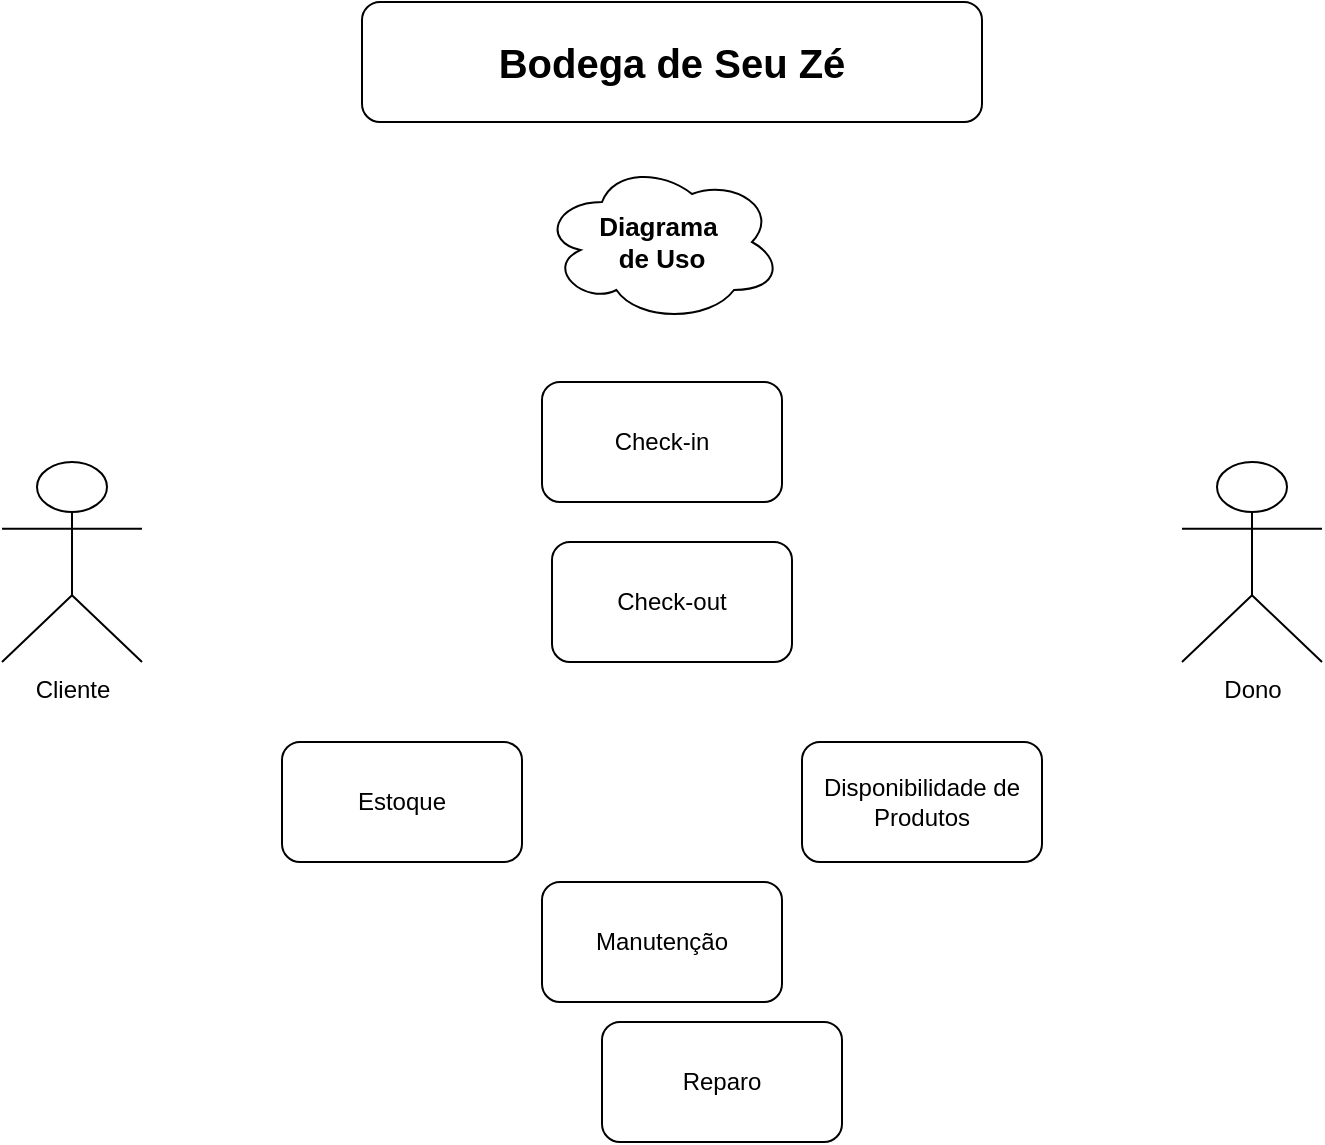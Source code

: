 <mxfile version="26.1.0" pages="5">
  <diagram name="Diagrama de uso" id="Dri4ST9QpF148099Q7ri">
    <mxGraphModel dx="1737" dy="2111" grid="1" gridSize="10" guides="1" tooltips="1" connect="1" arrows="1" fold="1" page="1" pageScale="1" pageWidth="827" pageHeight="1169" math="0" shadow="0">
      <root>
        <mxCell id="0" />
        <mxCell id="1" parent="0" />
        <mxCell id="58LR6_WjlATcZgtOVcSv-1" value="Cliente" style="shape=umlActor;verticalLabelPosition=bottom;verticalAlign=top;html=1;outlineConnect=0;" vertex="1" parent="1">
          <mxGeometry x="50" y="-810" width="70" height="100" as="geometry" />
        </mxCell>
        <mxCell id="58LR6_WjlATcZgtOVcSv-3" value="&lt;b&gt;&lt;font style=&quot;font-size: 20px;&quot;&gt;Bodega de Seu Zé&lt;/font&gt;&lt;/b&gt;" style="rounded=1;whiteSpace=wrap;html=1;" vertex="1" parent="1">
          <mxGeometry x="230" y="-1040" width="310" height="60" as="geometry" />
        </mxCell>
        <mxCell id="58LR6_WjlATcZgtOVcSv-4" value="Dono" style="shape=umlActor;verticalLabelPosition=bottom;verticalAlign=top;html=1;outlineConnect=0;" vertex="1" parent="1">
          <mxGeometry x="640" y="-810" width="70" height="100" as="geometry" />
        </mxCell>
        <mxCell id="58LR6_WjlATcZgtOVcSv-5" value="&lt;b&gt;&lt;font style=&quot;font-size: 13px;&quot;&gt;Diagrama&amp;nbsp;&lt;/font&gt;&lt;/b&gt;&lt;div&gt;&lt;b&gt;&lt;font style=&quot;font-size: 13px;&quot;&gt;de&amp;nbsp;&lt;/font&gt;&lt;/b&gt;&lt;b style=&quot;background-color: transparent; color: light-dark(rgb(0, 0, 0), rgb(255, 255, 255));&quot;&gt;&lt;font style=&quot;font-size: 13px;&quot;&gt;Uso&lt;/font&gt;&lt;/b&gt;&lt;/div&gt;" style="ellipse;shape=cloud;whiteSpace=wrap;html=1;" vertex="1" parent="1">
          <mxGeometry x="320" y="-960" width="120" height="80" as="geometry" />
        </mxCell>
        <mxCell id="58LR6_WjlATcZgtOVcSv-6" value="Check-in" style="rounded=1;whiteSpace=wrap;html=1;" vertex="1" parent="1">
          <mxGeometry x="320" y="-850" width="120" height="60" as="geometry" />
        </mxCell>
        <mxCell id="58LR6_WjlATcZgtOVcSv-7" value="Check-out" style="rounded=1;whiteSpace=wrap;html=1;" vertex="1" parent="1">
          <mxGeometry x="325" y="-770" width="120" height="60" as="geometry" />
        </mxCell>
        <mxCell id="58LR6_WjlATcZgtOVcSv-8" value="Estoque" style="rounded=1;whiteSpace=wrap;html=1;" vertex="1" parent="1">
          <mxGeometry x="190" y="-670" width="120" height="60" as="geometry" />
        </mxCell>
        <mxCell id="58LR6_WjlATcZgtOVcSv-9" value="Disponibilidade de&lt;div&gt;Produtos&lt;/div&gt;" style="rounded=1;whiteSpace=wrap;html=1;" vertex="1" parent="1">
          <mxGeometry x="450" y="-670" width="120" height="60" as="geometry" />
        </mxCell>
        <mxCell id="58LR6_WjlATcZgtOVcSv-12" value="Manutenção" style="rounded=1;whiteSpace=wrap;html=1;" vertex="1" parent="1">
          <mxGeometry x="320" y="-600" width="120" height="60" as="geometry" />
        </mxCell>
        <mxCell id="58LR6_WjlATcZgtOVcSv-13" value="Reparo" style="rounded=1;whiteSpace=wrap;html=1;" vertex="1" parent="1">
          <mxGeometry x="350" y="-530" width="120" height="60" as="geometry" />
        </mxCell>
      </root>
    </mxGraphModel>
  </diagram>
  <diagram id="pAebifFPhIeEuVFn26p7" name="Sistema de Caixa Eletrônico">
    <mxGraphModel dx="1042" dy="565" grid="1" gridSize="10" guides="1" tooltips="1" connect="1" arrows="1" fold="1" page="1" pageScale="1" pageWidth="827" pageHeight="1169" math="0" shadow="0">
      <root>
        <mxCell id="0" />
        <mxCell id="1" parent="0" />
        <mxCell id="0wuUQczXKdUuu9wCgXii-3" value="&lt;b&gt;Cliente&lt;/b&gt;" style="shape=umlActor;verticalLabelPosition=bottom;verticalAlign=top;html=1;outlineConnect=0;fillColor=light-dark(#ff3333, #ededed);" parent="1" vertex="1">
          <mxGeometry x="80" y="200" width="70" height="130" as="geometry" />
        </mxCell>
        <mxCell id="0wuUQczXKdUuu9wCgXii-22" value="" style="rounded=0;whiteSpace=wrap;html=1;rotation=90;" parent="1" vertex="1">
          <mxGeometry x="100" y="175" width="620" height="305" as="geometry" />
        </mxCell>
        <mxCell id="0wuUQczXKdUuu9wCgXii-4" value="&lt;b&gt;&lt;font style=&quot;color: rgb(255, 255, 255);&quot;&gt;Checar saldo&lt;/font&gt;&lt;/b&gt;" style="ellipse;whiteSpace=wrap;html=1;fillColor=light-dark(#FF3333,var(--ge-dark-color, #121212));" parent="1" vertex="1">
          <mxGeometry x="354" y="80" width="120" height="80" as="geometry" />
        </mxCell>
        <mxCell id="0wuUQczXKdUuu9wCgXii-5" value="&lt;b&gt;&lt;font style=&quot;color: rgb(255, 255, 255);&quot;&gt;Depositar&lt;/font&gt;&lt;/b&gt;" style="ellipse;whiteSpace=wrap;html=1;fillColor=light-dark(#FF3333,var(--ge-dark-color, #121212));" parent="1" vertex="1">
          <mxGeometry x="354" y="170" width="120" height="80" as="geometry" />
        </mxCell>
        <mxCell id="0wuUQczXKdUuu9wCgXii-7" value="&lt;b&gt;&lt;font style=&quot;color: rgb(255, 255, 255);&quot;&gt;Sacar&lt;/font&gt;&lt;/b&gt;" style="ellipse;whiteSpace=wrap;html=1;fillColor=light-dark(#FF3333,var(--ge-dark-color, #121212));" parent="1" vertex="1">
          <mxGeometry x="354" y="260" width="120" height="80" as="geometry" />
        </mxCell>
        <mxCell id="0wuUQczXKdUuu9wCgXii-8" value="&lt;b&gt;&lt;font style=&quot;color: rgb(255, 255, 255);&quot;&gt;Transferir&lt;/font&gt;&lt;/b&gt;" style="ellipse;whiteSpace=wrap;html=1;fillColor=light-dark(#FF3333,var(--ge-dark-color, #121212));strokeColor=light-dark(#f9f1f1, #ededed);" parent="1" vertex="1">
          <mxGeometry x="354" y="350" width="120" height="80" as="geometry" />
        </mxCell>
        <mxCell id="0wuUQczXKdUuu9wCgXii-9" value="&lt;font style=&quot;font-size: 18px;&quot;&gt;Sistema de Caixa Eletrônico&lt;/font&gt;" style="text;strokeColor=none;fillColor=none;html=1;fontSize=24;fontStyle=1;verticalAlign=middle;align=center;" parent="1" vertex="1">
          <mxGeometry x="364" y="30" width="100" height="40" as="geometry" />
        </mxCell>
        <mxCell id="0wuUQczXKdUuu9wCgXii-10" value="" style="endArrow=none;html=1;rounded=0;entryX=-0.01;entryY=0.725;entryDx=0;entryDy=0;entryPerimeter=0;" parent="1" target="0wuUQczXKdUuu9wCgXii-4" edge="1">
          <mxGeometry width="50" height="50" relative="1" as="geometry">
            <mxPoint x="150" y="245" as="sourcePoint" />
            <mxPoint x="200" y="195" as="targetPoint" />
          </mxGeometry>
        </mxCell>
        <mxCell id="0wuUQczXKdUuu9wCgXii-11" value="" style="endArrow=none;html=1;rounded=0;entryX=0;entryY=0.5;entryDx=0;entryDy=0;" parent="1" source="0wuUQczXKdUuu9wCgXii-3" target="0wuUQczXKdUuu9wCgXii-5" edge="1">
          <mxGeometry width="50" height="50" relative="1" as="geometry">
            <mxPoint x="390" y="230" as="sourcePoint" />
            <mxPoint x="440" y="180" as="targetPoint" />
          </mxGeometry>
        </mxCell>
        <mxCell id="0wuUQczXKdUuu9wCgXii-12" value="" style="endArrow=none;html=1;rounded=0;entryX=0.01;entryY=0.425;entryDx=0;entryDy=0;entryPerimeter=0;" parent="1" source="0wuUQczXKdUuu9wCgXii-3" target="0wuUQczXKdUuu9wCgXii-7" edge="1">
          <mxGeometry width="50" height="50" relative="1" as="geometry">
            <mxPoint x="160" y="290" as="sourcePoint" />
            <mxPoint x="330" y="320" as="targetPoint" />
          </mxGeometry>
        </mxCell>
        <mxCell id="0wuUQczXKdUuu9wCgXii-13" value="" style="endArrow=none;html=1;rounded=0;entryX=0.023;entryY=0.42;entryDx=0;entryDy=0;entryPerimeter=0;" parent="1" target="0wuUQczXKdUuu9wCgXii-8" edge="1">
          <mxGeometry width="50" height="50" relative="1" as="geometry">
            <mxPoint x="150" y="280" as="sourcePoint" />
            <mxPoint x="270" y="330" as="targetPoint" />
          </mxGeometry>
        </mxCell>
        <mxCell id="0wuUQczXKdUuu9wCgXii-15" value="&lt;b&gt;Banco&lt;/b&gt;" style="shape=umlActor;verticalLabelPosition=bottom;verticalAlign=top;html=1;outlineConnect=0;fillColor=light-dark(#ff3333, #ededed);" parent="1" vertex="1">
          <mxGeometry x="660" y="270" width="60" height="110" as="geometry" />
        </mxCell>
        <mxCell id="0wuUQczXKdUuu9wCgXii-16" value="" style="endArrow=none;html=1;rounded=0;exitX=0.977;exitY=0.605;exitDx=0;exitDy=0;exitPerimeter=0;" parent="1" source="0wuUQczXKdUuu9wCgXii-4" target="0wuUQczXKdUuu9wCgXii-15" edge="1">
          <mxGeometry width="50" height="50" relative="1" as="geometry">
            <mxPoint x="600" y="220" as="sourcePoint" />
            <mxPoint x="650" y="290" as="targetPoint" />
          </mxGeometry>
        </mxCell>
        <mxCell id="0wuUQczXKdUuu9wCgXii-17" value="" style="endArrow=none;html=1;rounded=0;entryX=1.043;entryY=0.65;entryDx=0;entryDy=0;entryPerimeter=0;" parent="1" source="0wuUQczXKdUuu9wCgXii-15" target="0wuUQczXKdUuu9wCgXii-5" edge="1">
          <mxGeometry width="50" height="50" relative="1" as="geometry">
            <mxPoint x="390" y="230" as="sourcePoint" />
            <mxPoint x="440" y="180" as="targetPoint" />
          </mxGeometry>
        </mxCell>
        <mxCell id="0wuUQczXKdUuu9wCgXii-18" value="" style="endArrow=none;html=1;rounded=0;exitX=1;exitY=0.5;exitDx=0;exitDy=0;" parent="1" source="0wuUQczXKdUuu9wCgXii-7" edge="1">
          <mxGeometry width="50" height="50" relative="1" as="geometry">
            <mxPoint x="520" y="380" as="sourcePoint" />
            <mxPoint x="650" y="320" as="targetPoint" />
          </mxGeometry>
        </mxCell>
        <mxCell id="0wuUQczXKdUuu9wCgXii-19" value="" style="endArrow=none;html=1;rounded=0;exitX=0.997;exitY=0.3;exitDx=0;exitDy=0;exitPerimeter=0;" parent="1" source="0wuUQczXKdUuu9wCgXii-8" target="0wuUQczXKdUuu9wCgXii-15" edge="1">
          <mxGeometry width="50" height="50" relative="1" as="geometry">
            <mxPoint x="580" y="400" as="sourcePoint" />
            <mxPoint x="620" y="360" as="targetPoint" />
          </mxGeometry>
        </mxCell>
        <mxCell id="0wuUQczXKdUuu9wCgXii-20" value="&lt;b&gt;&lt;font style=&quot;color: rgb(255, 255, 255);&quot;&gt;Manutenção&lt;/font&gt;&lt;/b&gt;" style="ellipse;whiteSpace=wrap;html=1;fillColor=light-dark(#FF3333,var(--ge-dark-color, #121212));" parent="1" vertex="1">
          <mxGeometry x="350" y="450" width="120" height="80" as="geometry" />
        </mxCell>
        <mxCell id="0wuUQczXKdUuu9wCgXii-21" value="&lt;b&gt;&lt;font style=&quot;color: rgb(255, 255, 255);&quot;&gt;Reparo&lt;/font&gt;&lt;/b&gt;" style="ellipse;whiteSpace=wrap;html=1;fillColor=light-dark(#FF0000,var(--ge-dark-color, #121212));" parent="1" vertex="1">
          <mxGeometry x="354" y="545" width="120" height="80" as="geometry" />
        </mxCell>
        <mxCell id="8yF3wnFYYNAsYswZnkt6-1" value="" style="endArrow=none;html=1;rounded=0;exitX=1.027;exitY=0.35;exitDx=0;exitDy=0;exitPerimeter=0;" parent="1" source="0wuUQczXKdUuu9wCgXii-20" target="0wuUQczXKdUuu9wCgXii-15" edge="1">
          <mxGeometry width="50" height="50" relative="1" as="geometry">
            <mxPoint x="610" y="415" as="sourcePoint" />
            <mxPoint x="660" y="365" as="targetPoint" />
          </mxGeometry>
        </mxCell>
        <mxCell id="8yF3wnFYYNAsYswZnkt6-3" value="" style="endArrow=none;html=1;rounded=0;exitX=0.973;exitY=0.372;exitDx=0;exitDy=0;exitPerimeter=0;" parent="1" source="0wuUQczXKdUuu9wCgXii-21" target="0wuUQczXKdUuu9wCgXii-15" edge="1">
          <mxGeometry width="50" height="50" relative="1" as="geometry">
            <mxPoint x="520" y="610" as="sourcePoint" />
            <mxPoint x="660" y="380" as="targetPoint" />
          </mxGeometry>
        </mxCell>
        <mxCell id="8yF3wnFYYNAsYswZnkt6-4" value="&lt;b&gt;Técnico&lt;/b&gt;&lt;div&gt;&lt;br&gt;&lt;/div&gt;" style="shape=umlActor;verticalLabelPosition=bottom;verticalAlign=top;html=1;outlineConnect=0;fillColor=light-dark(#ff3333, #ededed);" parent="1" vertex="1">
          <mxGeometry x="80" y="460" width="60" height="100" as="geometry" />
        </mxCell>
        <mxCell id="8yF3wnFYYNAsYswZnkt6-5" value="" style="endArrow=none;html=1;rounded=0;entryX=0;entryY=0.5;entryDx=0;entryDy=0;" parent="1" source="8yF3wnFYYNAsYswZnkt6-4" target="0wuUQczXKdUuu9wCgXii-20" edge="1">
          <mxGeometry width="50" height="50" relative="1" as="geometry">
            <mxPoint x="150" y="510" as="sourcePoint" />
            <mxPoint x="190" y="470" as="targetPoint" />
          </mxGeometry>
        </mxCell>
        <mxCell id="8yF3wnFYYNAsYswZnkt6-6" value="" style="endArrow=none;html=1;rounded=0;entryX=-0.027;entryY=0.403;entryDx=0;entryDy=0;entryPerimeter=0;" parent="1" source="8yF3wnFYYNAsYswZnkt6-4" target="0wuUQczXKdUuu9wCgXii-21" edge="1">
          <mxGeometry width="50" height="50" relative="1" as="geometry">
            <mxPoint x="140" y="535" as="sourcePoint" />
            <mxPoint x="190" y="485" as="targetPoint" />
          </mxGeometry>
        </mxCell>
      </root>
    </mxGraphModel>
  </diagram>
  <diagram id="jU0BppbbvkyTibK1-Dns" name="Sistema de Hospedagem de Hotel">
    <mxGraphModel dx="1042" dy="2903" grid="1" gridSize="10" guides="1" tooltips="1" connect="1" arrows="1" fold="1" page="1" pageScale="1" pageWidth="827" pageHeight="1169" math="0" shadow="0">
      <root>
        <mxCell id="0" />
        <mxCell id="1" parent="0" />
        <mxCell id="E3XnA7YZc7okgdu8DbcA-1" value="&lt;font style=&quot;font-size: 20px; color: rgb(255, 255, 255);&quot;&gt;&lt;b&gt;Sistema de Hospedagem de Hotel&lt;/b&gt;&lt;/font&gt;" style="rounded=1;whiteSpace=wrap;html=1;fillColor=#66B2FF;" parent="1" vertex="1">
          <mxGeometry x="135" y="-1190" width="510" height="60" as="geometry" />
        </mxCell>
        <mxCell id="E3XnA7YZc7okgdu8DbcA-9" style="edgeStyle=orthogonalEdgeStyle;rounded=0;orthogonalLoop=1;jettySize=auto;html=1;exitX=0.5;exitY=0.5;exitDx=0;exitDy=0;exitPerimeter=0;entryX=0;entryY=0.5;entryDx=0;entryDy=0;" parent="1" source="E3XnA7YZc7okgdu8DbcA-3" target="E3XnA7YZc7okgdu8DbcA-8" edge="1">
          <mxGeometry relative="1" as="geometry" />
        </mxCell>
        <mxCell id="E3XnA7YZc7okgdu8DbcA-12" style="edgeStyle=orthogonalEdgeStyle;rounded=0;orthogonalLoop=1;jettySize=auto;html=1;exitX=0.5;exitY=0.5;exitDx=0;exitDy=0;exitPerimeter=0;entryX=0;entryY=0.5;entryDx=0;entryDy=0;" parent="1" source="E3XnA7YZc7okgdu8DbcA-3" target="E3XnA7YZc7okgdu8DbcA-11" edge="1">
          <mxGeometry relative="1" as="geometry">
            <Array as="points">
              <mxPoint x="120" y="-950" />
              <mxPoint x="240" y="-950" />
              <mxPoint x="240" y="-910" />
            </Array>
          </mxGeometry>
        </mxCell>
        <mxCell id="E3XnA7YZc7okgdu8DbcA-14" style="edgeStyle=orthogonalEdgeStyle;rounded=0;orthogonalLoop=1;jettySize=auto;html=1;exitX=1;exitY=1;exitDx=0;exitDy=0;exitPerimeter=0;entryX=0;entryY=0.5;entryDx=0;entryDy=0;" parent="1" source="E3XnA7YZc7okgdu8DbcA-3" target="E3XnA7YZc7okgdu8DbcA-13" edge="1">
          <mxGeometry relative="1" as="geometry" />
        </mxCell>
        <mxCell id="E3XnA7YZc7okgdu8DbcA-3" value="Recepcionista" style="shape=umlActor;verticalLabelPosition=bottom;verticalAlign=top;html=1;outlineConnect=0;fillColor=#66B2FF;" parent="1" vertex="1">
          <mxGeometry x="90" y="-1020" width="60" height="100" as="geometry" />
        </mxCell>
        <mxCell id="E3XnA7YZc7okgdu8DbcA-8" value="&lt;font style=&quot;color: rgb(255, 255, 255);&quot;&gt;&lt;b&gt;Gerenciamento do Hotel&lt;/b&gt;&lt;/font&gt;" style="ellipse;whiteSpace=wrap;html=1;fillColor=#66B2FF;" parent="1" vertex="1">
          <mxGeometry x="330" y="-1050" width="120" height="80" as="geometry" />
        </mxCell>
        <mxCell id="E3XnA7YZc7okgdu8DbcA-11" value="&lt;font style=&quot;color: rgb(255, 255, 255);&quot;&gt;&lt;b&gt;Gerenciamento de Hospedagem&lt;/b&gt;&lt;/font&gt;" style="ellipse;whiteSpace=wrap;html=1;fillColor=light-dark(#66b2ff, #ededed);" parent="1" vertex="1">
          <mxGeometry x="330" y="-950" width="120" height="80" as="geometry" />
        </mxCell>
        <mxCell id="E3XnA7YZc7okgdu8DbcA-13" value="&lt;font style=&quot;color: rgb(255, 255, 255);&quot;&gt;&lt;b&gt;Disponibilidade de Quartos&lt;/b&gt;&lt;/font&gt;" style="ellipse;whiteSpace=wrap;html=1;fillColor=#66B2FF;" parent="1" vertex="1">
          <mxGeometry x="330" y="-860" width="120" height="80" as="geometry" />
        </mxCell>
        <mxCell id="E3XnA7YZc7okgdu8DbcA-20" style="edgeStyle=orthogonalEdgeStyle;rounded=0;orthogonalLoop=1;jettySize=auto;html=1;exitX=0;exitY=1;exitDx=0;exitDy=0;exitPerimeter=0;entryX=1;entryY=0.5;entryDx=0;entryDy=0;" parent="1" source="E3XnA7YZc7okgdu8DbcA-16" target="E3XnA7YZc7okgdu8DbcA-17" edge="1">
          <mxGeometry relative="1" as="geometry" />
        </mxCell>
        <mxCell id="E3XnA7YZc7okgdu8DbcA-16" value="Cliente" style="shape=umlActor;verticalLabelPosition=bottom;verticalAlign=top;html=1;outlineConnect=0;fillColor=#66B2FF;" parent="1" vertex="1">
          <mxGeometry x="640" y="-1020" width="60" height="100" as="geometry" />
        </mxCell>
        <mxCell id="E3XnA7YZc7okgdu8DbcA-17" value="&lt;font style=&quot;color: rgb(255, 255, 255);&quot;&gt;&lt;b&gt;Gerenciamento de Pagamenrtos&lt;/b&gt;&lt;/font&gt;" style="ellipse;whiteSpace=wrap;html=1;fillColor=#66B2FF;" parent="1" vertex="1">
          <mxGeometry x="330" y="-770" width="120" height="80" as="geometry" />
        </mxCell>
        <mxCell id="E3XnA7YZc7okgdu8DbcA-18" style="edgeStyle=orthogonalEdgeStyle;rounded=0;orthogonalLoop=1;jettySize=auto;html=1;exitX=0;exitY=1;exitDx=0;exitDy=0;exitPerimeter=0;entryX=0.007;entryY=0.675;entryDx=0;entryDy=0;entryPerimeter=0;" parent="1" source="E3XnA7YZc7okgdu8DbcA-3" target="E3XnA7YZc7okgdu8DbcA-17" edge="1">
          <mxGeometry relative="1" as="geometry" />
        </mxCell>
        <mxCell id="E3XnA7YZc7okgdu8DbcA-19" style="edgeStyle=orthogonalEdgeStyle;rounded=0;orthogonalLoop=1;jettySize=auto;html=1;exitX=0.5;exitY=0.5;exitDx=0;exitDy=0;exitPerimeter=0;entryX=0.993;entryY=0.67;entryDx=0;entryDy=0;entryPerimeter=0;" parent="1" source="E3XnA7YZc7okgdu8DbcA-16" target="E3XnA7YZc7okgdu8DbcA-13" edge="1">
          <mxGeometry relative="1" as="geometry" />
        </mxCell>
        <mxCell id="E3XnA7YZc7okgdu8DbcA-22" value="Segurança" style="shape=umlActor;verticalLabelPosition=bottom;verticalAlign=top;html=1;outlineConnect=0;fillColor=#66B2FF;" parent="1" vertex="1">
          <mxGeometry x="90" y="-670" width="60" height="100" as="geometry" />
        </mxCell>
        <mxCell id="E3XnA7YZc7okgdu8DbcA-26" style="edgeStyle=orthogonalEdgeStyle;rounded=0;orthogonalLoop=1;jettySize=auto;html=1;exitX=1;exitY=0.333;exitDx=0;exitDy=0;exitPerimeter=0;entryX=1;entryY=0.255;entryDx=0;entryDy=0;entryPerimeter=0;" parent="1" source="E3XnA7YZc7okgdu8DbcA-22" target="E3XnA7YZc7okgdu8DbcA-8" edge="1">
          <mxGeometry relative="1" as="geometry">
            <Array as="points">
              <mxPoint x="150" y="-610" />
              <mxPoint x="470" y="-610" />
              <mxPoint x="470" y="-1030" />
            </Array>
          </mxGeometry>
        </mxCell>
        <mxCell id="E3XnA7YZc7okgdu8DbcA-28" value="Auxiliar de Limpeza" style="shape=umlActor;verticalLabelPosition=bottom;verticalAlign=top;html=1;outlineConnect=0;fillColor=#66B2FF;" parent="1" vertex="1">
          <mxGeometry x="640" y="-670" width="60" height="100" as="geometry" />
        </mxCell>
        <mxCell id="E3XnA7YZc7okgdu8DbcA-29" style="edgeStyle=orthogonalEdgeStyle;rounded=0;orthogonalLoop=1;jettySize=auto;html=1;exitX=0.5;exitY=0.5;exitDx=0;exitDy=0;exitPerimeter=0;entryX=0.999;entryY=0.248;entryDx=0;entryDy=0;entryPerimeter=0;" parent="1" source="E3XnA7YZc7okgdu8DbcA-28" target="E3XnA7YZc7okgdu8DbcA-11" edge="1">
          <mxGeometry relative="1" as="geometry" />
        </mxCell>
      </root>
    </mxGraphModel>
  </diagram>
  <diagram id="lSjh2FISkUy2BpdmxqtP" name="Diagrama de Classe">
    <mxGraphModel dx="1042" dy="565" grid="1" gridSize="10" guides="1" tooltips="1" connect="1" arrows="1" fold="1" page="1" pageScale="1" pageWidth="827" pageHeight="1169" math="0" shadow="0">
      <root>
        <mxCell id="0" />
        <mxCell id="1" parent="0" />
        <mxCell id="y3grwVLMVL60Ikn23H3Z-6" value="&lt;font style=&quot;font-size: 20px;&quot;&gt;Sistema de Educação a Distância&lt;/font&gt;" style="rounded=1;whiteSpace=wrap;html=1;" vertex="1" parent="1">
          <mxGeometry x="233" y="70" width="360" height="60" as="geometry" />
        </mxCell>
        <mxCell id="y3grwVLMVL60Ikn23H3Z-8" value="Aulas EAD" style="swimlane;fontStyle=0;childLayout=stackLayout;horizontal=1;startSize=30;horizontalStack=0;resizeParent=1;resizeParentMax=0;resizeLast=0;collapsible=1;marginBottom=0;whiteSpace=wrap;html=1;" vertex="1" parent="1">
          <mxGeometry x="343" y="300" width="140" height="120" as="geometry" />
        </mxCell>
        <mxCell id="y3grwVLMVL60Ikn23H3Z-9" value="Apostilas" style="text;strokeColor=none;fillColor=none;align=left;verticalAlign=middle;spacingLeft=4;spacingRight=4;overflow=hidden;points=[[0,0.5],[1,0.5]];portConstraint=eastwest;rotatable=0;whiteSpace=wrap;html=1;" vertex="1" parent="y3grwVLMVL60Ikn23H3Z-8">
          <mxGeometry y="30" width="140" height="30" as="geometry" />
        </mxCell>
        <mxCell id="y3grwVLMVL60Ikn23H3Z-10" value="Mapa mental" style="text;strokeColor=none;fillColor=none;align=left;verticalAlign=middle;spacingLeft=4;spacingRight=4;overflow=hidden;points=[[0,0.5],[1,0.5]];portConstraint=eastwest;rotatable=0;whiteSpace=wrap;html=1;" vertex="1" parent="y3grwVLMVL60Ikn23H3Z-8">
          <mxGeometry y="60" width="140" height="30" as="geometry" />
        </mxCell>
        <mxCell id="y3grwVLMVL60Ikn23H3Z-11" value="Plano de Estudos" style="text;strokeColor=none;fillColor=none;align=left;verticalAlign=middle;spacingLeft=4;spacingRight=4;overflow=hidden;points=[[0,0.5],[1,0.5]];portConstraint=eastwest;rotatable=0;whiteSpace=wrap;html=1;" vertex="1" parent="y3grwVLMVL60Ikn23H3Z-8">
          <mxGeometry y="90" width="140" height="30" as="geometry" />
        </mxCell>
        <mxCell id="y3grwVLMVL60Ikn23H3Z-17" value="CSES EAD" style="swimlane;fontStyle=0;childLayout=stackLayout;horizontal=1;startSize=30;horizontalStack=0;resizeParent=1;resizeParentMax=0;resizeLast=0;collapsible=1;marginBottom=0;whiteSpace=wrap;html=1;" vertex="1" parent="1">
          <mxGeometry x="343" y="150" width="140" height="120" as="geometry" />
        </mxCell>
        <mxCell id="y3grwVLMVL60Ikn23H3Z-18" value="Hospedagem" style="text;strokeColor=none;fillColor=none;align=left;verticalAlign=middle;spacingLeft=4;spacingRight=4;overflow=hidden;points=[[0,0.5],[1,0.5]];portConstraint=eastwest;rotatable=0;whiteSpace=wrap;html=1;" vertex="1" parent="y3grwVLMVL60Ikn23H3Z-17">
          <mxGeometry y="30" width="140" height="30" as="geometry" />
        </mxCell>
        <mxCell id="y3grwVLMVL60Ikn23H3Z-19" value="Domínio" style="text;strokeColor=none;fillColor=none;align=left;verticalAlign=middle;spacingLeft=4;spacingRight=4;overflow=hidden;points=[[0,0.5],[1,0.5]];portConstraint=eastwest;rotatable=0;whiteSpace=wrap;html=1;" vertex="1" parent="y3grwVLMVL60Ikn23H3Z-17">
          <mxGeometry y="60" width="140" height="30" as="geometry" />
        </mxCell>
        <mxCell id="y3grwVLMVL60Ikn23H3Z-20" value="Desempenho" style="text;strokeColor=none;fillColor=none;align=left;verticalAlign=middle;spacingLeft=4;spacingRight=4;overflow=hidden;points=[[0,0.5],[1,0.5]];portConstraint=eastwest;rotatable=0;whiteSpace=wrap;html=1;" vertex="1" parent="y3grwVLMVL60Ikn23H3Z-17">
          <mxGeometry y="90" width="140" height="30" as="geometry" />
        </mxCell>
        <mxCell id="y3grwVLMVL60Ikn23H3Z-25" value="Cadastro" style="swimlane;fontStyle=0;childLayout=stackLayout;horizontal=1;startSize=30;horizontalStack=0;resizeParent=1;resizeParentMax=0;resizeLast=0;collapsible=1;marginBottom=0;whiteSpace=wrap;html=1;" vertex="1" parent="1">
          <mxGeometry x="180" y="430" width="140" height="120" as="geometry" />
        </mxCell>
        <mxCell id="y3grwVLMVL60Ikn23H3Z-26" value="Alunos" style="text;strokeColor=none;fillColor=none;align=left;verticalAlign=middle;spacingLeft=4;spacingRight=4;overflow=hidden;points=[[0,0.5],[1,0.5]];portConstraint=eastwest;rotatable=0;whiteSpace=wrap;html=1;" vertex="1" parent="y3grwVLMVL60Ikn23H3Z-25">
          <mxGeometry y="30" width="140" height="30" as="geometry" />
        </mxCell>
        <mxCell id="y3grwVLMVL60Ikn23H3Z-27" value="Professores" style="text;strokeColor=none;fillColor=none;align=left;verticalAlign=middle;spacingLeft=4;spacingRight=4;overflow=hidden;points=[[0,0.5],[1,0.5]];portConstraint=eastwest;rotatable=0;whiteSpace=wrap;html=1;" vertex="1" parent="y3grwVLMVL60Ikn23H3Z-25">
          <mxGeometry y="60" width="140" height="30" as="geometry" />
        </mxCell>
        <mxCell id="y3grwVLMVL60Ikn23H3Z-28" value="Comunidade aberta" style="text;strokeColor=none;fillColor=none;align=left;verticalAlign=middle;spacingLeft=4;spacingRight=4;overflow=hidden;points=[[0,0.5],[1,0.5]];portConstraint=eastwest;rotatable=0;whiteSpace=wrap;html=1;" vertex="1" parent="y3grwVLMVL60Ikn23H3Z-25">
          <mxGeometry y="90" width="140" height="30" as="geometry" />
        </mxCell>
        <mxCell id="y3grwVLMVL60Ikn23H3Z-29" value="Dados" style="swimlane;fontStyle=0;childLayout=stackLayout;horizontal=1;startSize=30;horizontalStack=0;resizeParent=1;resizeParentMax=0;resizeLast=0;collapsible=1;marginBottom=0;whiteSpace=wrap;html=1;" vertex="1" parent="1">
          <mxGeometry x="500" y="430" width="140" height="120" as="geometry" />
        </mxCell>
        <mxCell id="y3grwVLMVL60Ikn23H3Z-30" value="Usuário" style="text;strokeColor=none;fillColor=none;align=left;verticalAlign=middle;spacingLeft=4;spacingRight=4;overflow=hidden;points=[[0,0.5],[1,0.5]];portConstraint=eastwest;rotatable=0;whiteSpace=wrap;html=1;" vertex="1" parent="y3grwVLMVL60Ikn23H3Z-29">
          <mxGeometry y="30" width="140" height="30" as="geometry" />
        </mxCell>
        <mxCell id="y3grwVLMVL60Ikn23H3Z-31" value="E-mail" style="text;strokeColor=none;fillColor=none;align=left;verticalAlign=middle;spacingLeft=4;spacingRight=4;overflow=hidden;points=[[0,0.5],[1,0.5]];portConstraint=eastwest;rotatable=0;whiteSpace=wrap;html=1;" vertex="1" parent="y3grwVLMVL60Ikn23H3Z-29">
          <mxGeometry y="60" width="140" height="30" as="geometry" />
        </mxCell>
        <mxCell id="y3grwVLMVL60Ikn23H3Z-32" value="Senha" style="text;strokeColor=none;fillColor=none;align=left;verticalAlign=middle;spacingLeft=4;spacingRight=4;overflow=hidden;points=[[0,0.5],[1,0.5]];portConstraint=eastwest;rotatable=0;whiteSpace=wrap;html=1;" vertex="1" parent="y3grwVLMVL60Ikn23H3Z-29">
          <mxGeometry y="90" width="140" height="30" as="geometry" />
        </mxCell>
      </root>
    </mxGraphModel>
  </diagram>
  <diagram id="OQW9ByrlDjbVqU90vqiO" name="Diagrama de Uso 2">
    <mxGraphModel dx="1603" dy="869" grid="1" gridSize="10" guides="1" tooltips="1" connect="1" arrows="1" fold="1" page="1" pageScale="1" pageWidth="827" pageHeight="1169" math="0" shadow="0">
      <root>
        <mxCell id="0" />
        <mxCell id="1" parent="0" />
        <mxCell id="EhpddFJbx_jB8t6qkfDh-1" value="&lt;font&gt;&lt;b&gt;Site&lt;/b&gt;&lt;/font&gt;" style="rounded=1;whiteSpace=wrap;html=1;fontSize=14;" vertex="1" parent="1">
          <mxGeometry x="381" y="125" width="66" height="35" as="geometry" />
        </mxCell>
        <mxCell id="EhpddFJbx_jB8t6qkfDh-2" value="Visitante" style="shape=umlActor;verticalLabelPosition=bottom;verticalAlign=top;html=1;outlineConnect=0;" vertex="1" parent="1">
          <mxGeometry x="30" y="110" width="50" height="70" as="geometry" />
        </mxCell>
        <mxCell id="EhpddFJbx_jB8t6qkfDh-33" style="edgeStyle=orthogonalEdgeStyle;rounded=0;orthogonalLoop=1;jettySize=auto;html=1;exitX=0.5;exitY=0.5;exitDx=0;exitDy=0;exitPerimeter=0;entryX=0.5;entryY=0;entryDx=0;entryDy=0;" edge="1" parent="1" source="EhpddFJbx_jB8t6qkfDh-5" target="EhpddFJbx_jB8t6qkfDh-1">
          <mxGeometry relative="1" as="geometry">
            <Array as="points">
              <mxPoint x="190" y="375" />
              <mxPoint x="190" y="105" />
              <mxPoint x="414" y="105" />
            </Array>
          </mxGeometry>
        </mxCell>
        <mxCell id="EhpddFJbx_jB8t6qkfDh-5" value="Desenvolvedores" style="shape=umlActor;verticalLabelPosition=bottom;verticalAlign=top;html=1;outlineConnect=0;" vertex="1" parent="1">
          <mxGeometry x="30" y="340" width="50" height="70" as="geometry" />
        </mxCell>
        <mxCell id="EhpddFJbx_jB8t6qkfDh-8" value="Corretores" style="shape=umlActor;verticalLabelPosition=bottom;verticalAlign=top;html=1;outlineConnect=0;" vertex="1" parent="1">
          <mxGeometry x="30" y="230" width="50" height="70" as="geometry" />
        </mxCell>
        <mxCell id="EhpddFJbx_jB8t6qkfDh-44" style="edgeStyle=orthogonalEdgeStyle;rounded=0;orthogonalLoop=1;jettySize=auto;html=1;exitX=0.5;exitY=0.5;exitDx=0;exitDy=0;exitPerimeter=0;" edge="1" parent="1" source="EhpddFJbx_jB8t6qkfDh-10">
          <mxGeometry relative="1" as="geometry">
            <mxPoint x="280" y="260" as="targetPoint" />
          </mxGeometry>
        </mxCell>
        <mxCell id="EhpddFJbx_jB8t6qkfDh-10" value="Redatores" style="shape=umlActor;verticalLabelPosition=bottom;verticalAlign=top;html=1;outlineConnect=0;" vertex="1" parent="1">
          <mxGeometry x="30" y="440" width="50" height="70" as="geometry" />
        </mxCell>
        <mxCell id="EhpddFJbx_jB8t6qkfDh-17" value="&lt;font&gt;&lt;b&gt;Artigos&lt;/b&gt;&lt;/font&gt;" style="rounded=1;whiteSpace=wrap;html=1;fontSize=14;" vertex="1" parent="1">
          <mxGeometry x="210" y="210" width="120" height="40" as="geometry" />
        </mxCell>
        <mxCell id="EhpddFJbx_jB8t6qkfDh-23" value="&lt;font&gt;&lt;b&gt;Sugestões&lt;/b&gt;&lt;/font&gt;" style="rounded=1;whiteSpace=wrap;html=1;fontSize=14;" vertex="1" parent="1">
          <mxGeometry x="520" y="210" width="120" height="40" as="geometry" />
        </mxCell>
        <mxCell id="EhpddFJbx_jB8t6qkfDh-35" style="edgeStyle=orthogonalEdgeStyle;rounded=0;orthogonalLoop=1;jettySize=auto;html=1;exitX=0.5;exitY=1;exitDx=0;exitDy=0;entryX=0.5;entryY=0;entryDx=0;entryDy=0;" edge="1" parent="1" source="EhpddFJbx_jB8t6qkfDh-24" target="EhpddFJbx_jB8t6qkfDh-29">
          <mxGeometry relative="1" as="geometry" />
        </mxCell>
        <mxCell id="EhpddFJbx_jB8t6qkfDh-24" value="&lt;font&gt;&lt;b&gt;Resenha&lt;/b&gt;&lt;/font&gt;" style="rounded=1;whiteSpace=wrap;html=1;fontSize=14;" vertex="1" parent="1">
          <mxGeometry x="354" y="180" width="120" height="40" as="geometry" />
        </mxCell>
        <mxCell id="EhpddFJbx_jB8t6qkfDh-29" value="&lt;font&gt;&lt;b&gt;Review&lt;/b&gt;&lt;/font&gt;" style="rounded=1;whiteSpace=wrap;html=1;fontSize=14;" vertex="1" parent="1">
          <mxGeometry x="354" y="250" width="120" height="40" as="geometry" />
        </mxCell>
        <mxCell id="EhpddFJbx_jB8t6qkfDh-30" value="&lt;font&gt;&lt;b&gt;Feedbacks&lt;/b&gt;&lt;/font&gt;" style="rounded=1;whiteSpace=wrap;html=1;fontSize=14;" vertex="1" parent="1">
          <mxGeometry x="354" y="320" width="120" height="40" as="geometry" />
        </mxCell>
        <mxCell id="EhpddFJbx_jB8t6qkfDh-32" value="&lt;font&gt;&lt;b&gt;Comentários&lt;/b&gt;&lt;/font&gt;" style="rounded=1;whiteSpace=wrap;html=1;fontSize=14;" vertex="1" parent="1">
          <mxGeometry x="354" y="390" width="120" height="40" as="geometry" />
        </mxCell>
        <mxCell id="EhpddFJbx_jB8t6qkfDh-34" style="edgeStyle=orthogonalEdgeStyle;rounded=0;orthogonalLoop=1;jettySize=auto;html=1;exitX=0.5;exitY=0.5;exitDx=0;exitDy=0;exitPerimeter=0;entryX=0.063;entryY=0.346;entryDx=0;entryDy=0;entryPerimeter=0;" edge="1" parent="1" source="EhpddFJbx_jB8t6qkfDh-2" target="EhpddFJbx_jB8t6qkfDh-24">
          <mxGeometry relative="1" as="geometry" />
        </mxCell>
        <mxCell id="EhpddFJbx_jB8t6qkfDh-39" style="edgeStyle=orthogonalEdgeStyle;rounded=0;orthogonalLoop=1;jettySize=auto;html=1;exitX=0.5;exitY=0.5;exitDx=0;exitDy=0;exitPerimeter=0;entryX=1;entryY=0.5;entryDx=0;entryDy=0;" edge="1" parent="1" source="EhpddFJbx_jB8t6qkfDh-38" target="EhpddFJbx_jB8t6qkfDh-24">
          <mxGeometry relative="1" as="geometry" />
        </mxCell>
        <mxCell id="EhpddFJbx_jB8t6qkfDh-42" style="edgeStyle=orthogonalEdgeStyle;rounded=0;orthogonalLoop=1;jettySize=auto;html=1;exitX=0.5;exitY=0.5;exitDx=0;exitDy=0;exitPerimeter=0;entryX=1;entryY=0.75;entryDx=0;entryDy=0;" edge="1" parent="1" source="EhpddFJbx_jB8t6qkfDh-38" target="EhpddFJbx_jB8t6qkfDh-29">
          <mxGeometry relative="1" as="geometry">
            <Array as="points">
              <mxPoint x="775" y="160" />
              <mxPoint x="680" y="160" />
              <mxPoint x="680" y="280" />
            </Array>
          </mxGeometry>
        </mxCell>
        <mxCell id="EhpddFJbx_jB8t6qkfDh-43" style="edgeStyle=orthogonalEdgeStyle;rounded=0;orthogonalLoop=1;jettySize=auto;html=1;exitX=0.5;exitY=0.5;exitDx=0;exitDy=0;exitPerimeter=0;entryX=1;entryY=0.75;entryDx=0;entryDy=0;" edge="1" parent="1" source="EhpddFJbx_jB8t6qkfDh-38" target="EhpddFJbx_jB8t6qkfDh-32">
          <mxGeometry relative="1" as="geometry">
            <Array as="points">
              <mxPoint x="775" y="180" />
              <mxPoint x="710" y="180" />
              <mxPoint x="710" y="420" />
            </Array>
          </mxGeometry>
        </mxCell>
        <mxCell id="EhpddFJbx_jB8t6qkfDh-38" value="Membro" style="shape=umlActor;verticalLabelPosition=bottom;verticalAlign=top;html=1;outlineConnect=0;" vertex="1" parent="1">
          <mxGeometry x="800" y="107.5" width="50" height="70" as="geometry" />
        </mxCell>
        <mxCell id="EhpddFJbx_jB8t6qkfDh-46" value="&lt;b&gt;Resumos&lt;/b&gt;" style="rounded=1;whiteSpace=wrap;html=1;fontSize=14;" vertex="1" parent="1">
          <mxGeometry x="354" y="460" width="120" height="40" as="geometry" />
        </mxCell>
      </root>
    </mxGraphModel>
  </diagram>
</mxfile>
